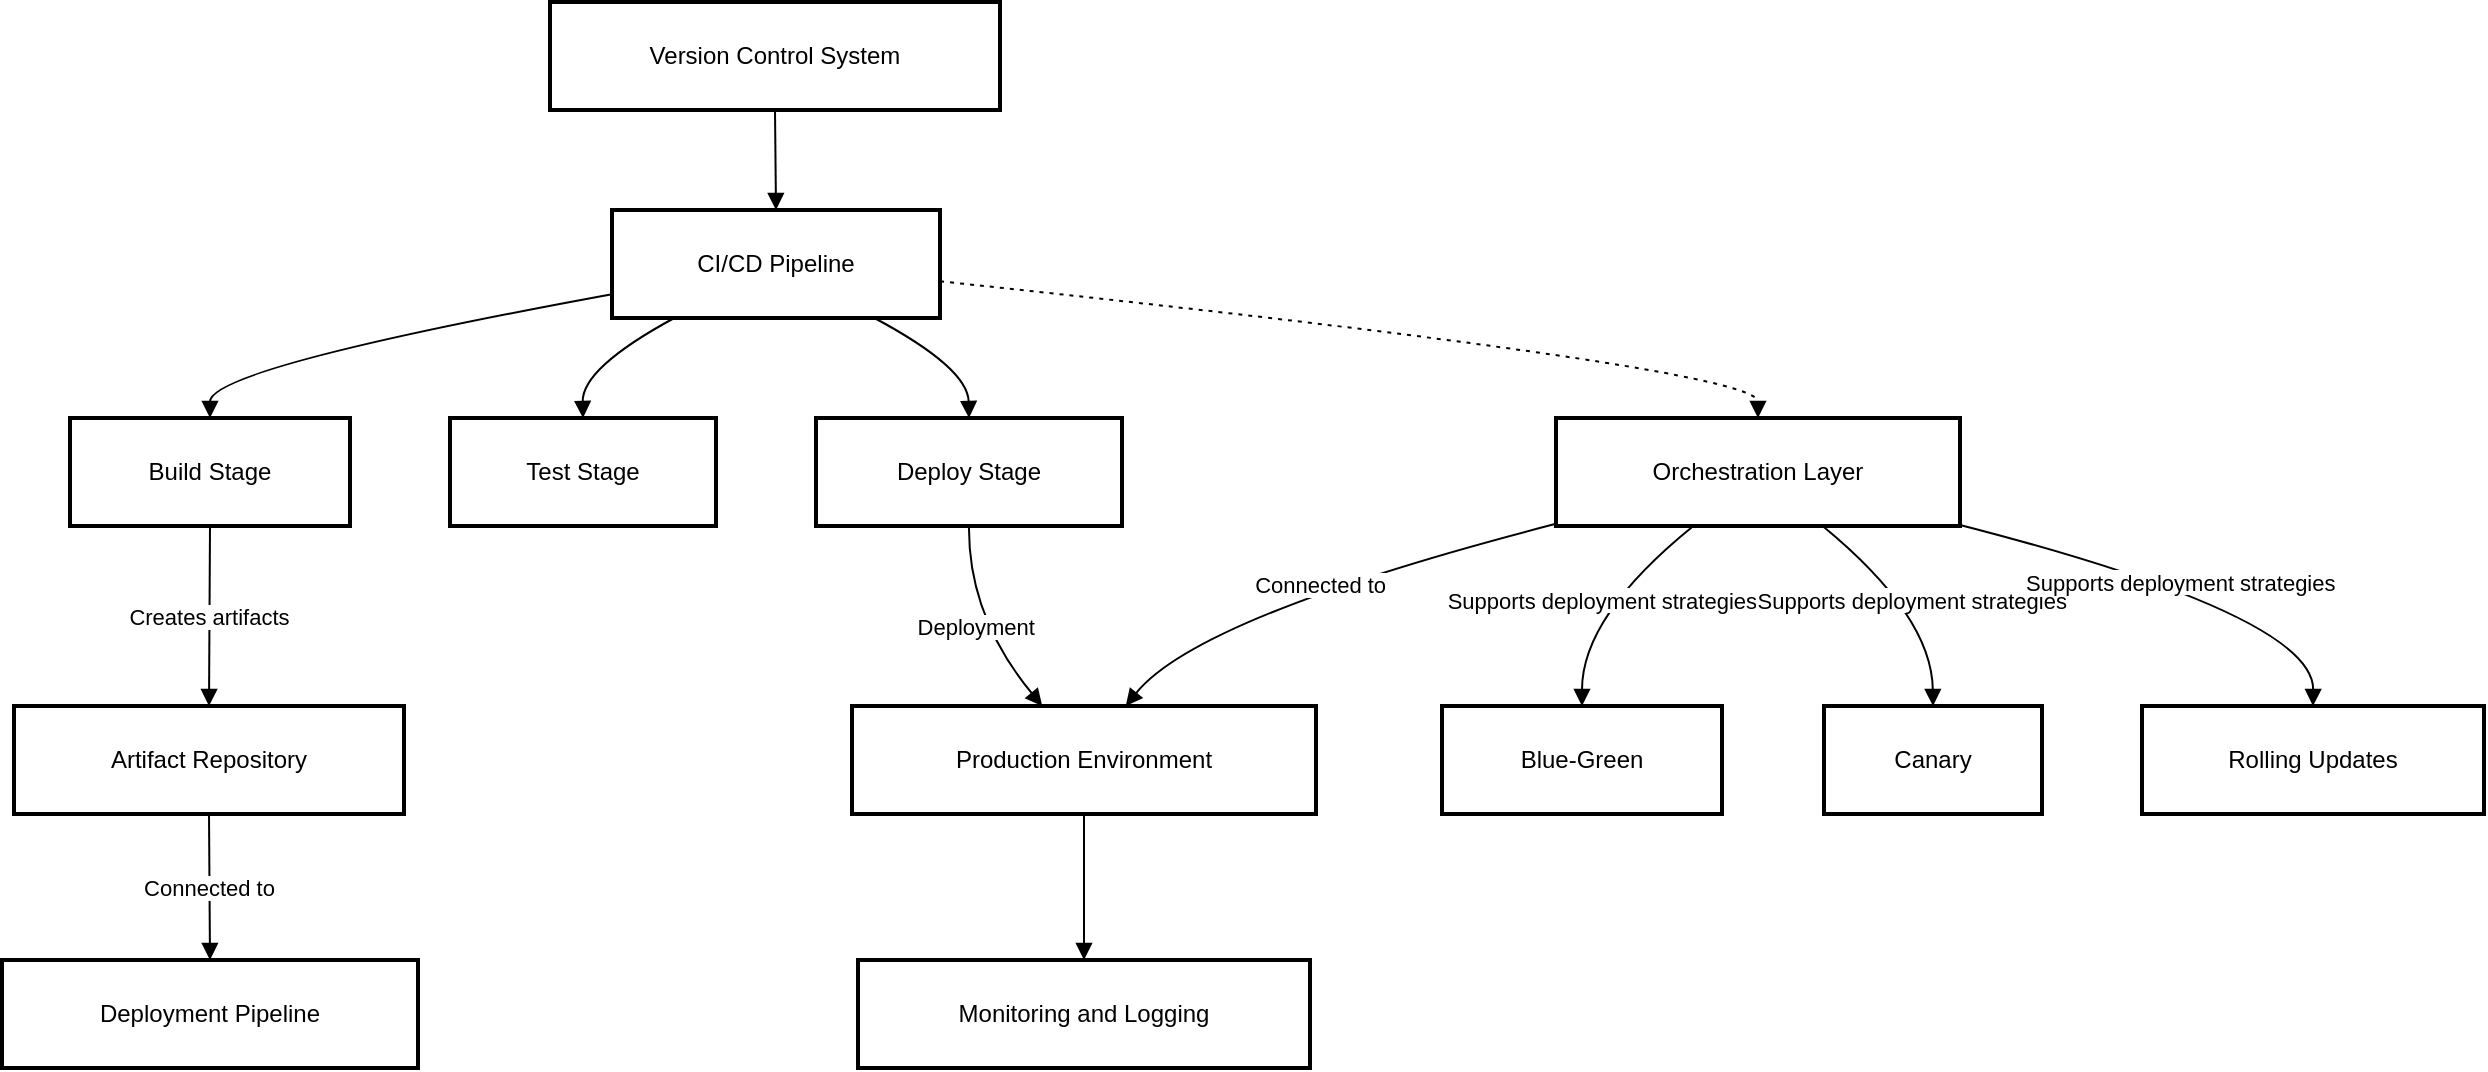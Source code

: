 <mxfile version="26.0.11">
  <diagram name="Page-1" id="TEAiUGBNDaMztdrqRBHC">
    <mxGraphModel>
      <root>
        <mxCell id="0" />
        <mxCell id="1" parent="0" />
        <mxCell id="2" value="Version Control System" style="whiteSpace=wrap;strokeWidth=2;" vertex="1" parent="1">
          <mxGeometry x="282" y="8" width="225" height="54" as="geometry" />
        </mxCell>
        <mxCell id="3" value="CI/CD Pipeline" style="whiteSpace=wrap;strokeWidth=2;" vertex="1" parent="1">
          <mxGeometry x="313" y="112" width="164" height="54" as="geometry" />
        </mxCell>
        <mxCell id="4" value="Build Stage" style="whiteSpace=wrap;strokeWidth=2;" vertex="1" parent="1">
          <mxGeometry x="42" y="216" width="140" height="54" as="geometry" />
        </mxCell>
        <mxCell id="5" value="Test Stage" style="whiteSpace=wrap;strokeWidth=2;" vertex="1" parent="1">
          <mxGeometry x="232" y="216" width="133" height="54" as="geometry" />
        </mxCell>
        <mxCell id="6" value="Deploy Stage" style="whiteSpace=wrap;strokeWidth=2;" vertex="1" parent="1">
          <mxGeometry x="415" y="216" width="153" height="54" as="geometry" />
        </mxCell>
        <mxCell id="7" value="Production Environment" style="whiteSpace=wrap;strokeWidth=2;" vertex="1" parent="1">
          <mxGeometry x="433" y="360" width="232" height="54" as="geometry" />
        </mxCell>
        <mxCell id="8" value="Artifact Repository" style="whiteSpace=wrap;strokeWidth=2;" vertex="1" parent="1">
          <mxGeometry x="14" y="360" width="195" height="54" as="geometry" />
        </mxCell>
        <mxCell id="9" value="Deployment Pipeline" style="whiteSpace=wrap;strokeWidth=2;" vertex="1" parent="1">
          <mxGeometry x="8" y="487" width="208" height="54" as="geometry" />
        </mxCell>
        <mxCell id="10" value="Orchestration Layer" style="whiteSpace=wrap;strokeWidth=2;" vertex="1" parent="1">
          <mxGeometry x="785" y="216" width="202" height="54" as="geometry" />
        </mxCell>
        <mxCell id="11" value="Blue-Green" style="whiteSpace=wrap;strokeWidth=2;" vertex="1" parent="1">
          <mxGeometry x="728" y="360" width="140" height="54" as="geometry" />
        </mxCell>
        <mxCell id="12" value="Canary" style="whiteSpace=wrap;strokeWidth=2;" vertex="1" parent="1">
          <mxGeometry x="919" y="360" width="109" height="54" as="geometry" />
        </mxCell>
        <mxCell id="13" value="Rolling Updates" style="whiteSpace=wrap;strokeWidth=2;" vertex="1" parent="1">
          <mxGeometry x="1078" y="360" width="171" height="54" as="geometry" />
        </mxCell>
        <mxCell id="14" value="Monitoring and Logging" style="whiteSpace=wrap;strokeWidth=2;" vertex="1" parent="1">
          <mxGeometry x="436" y="487" width="226" height="54" as="geometry" />
        </mxCell>
        <mxCell id="15" value="" style="curved=1;startArrow=none;endArrow=block;exitX=0.5;exitY=1;entryX=0.5;entryY=0;" edge="1" parent="1" source="2" target="3">
          <mxGeometry relative="1" as="geometry">
            <Array as="points" />
          </mxGeometry>
        </mxCell>
        <mxCell id="16" value="" style="curved=1;startArrow=none;endArrow=block;exitX=0;exitY=0.78;entryX=0.5;entryY=0;" edge="1" parent="1" source="3" target="4">
          <mxGeometry relative="1" as="geometry">
            <Array as="points">
              <mxPoint x="112" y="191" />
            </Array>
          </mxGeometry>
        </mxCell>
        <mxCell id="17" value="" style="curved=1;startArrow=none;endArrow=block;exitX=0.19;exitY=1;entryX=0.5;entryY=0;" edge="1" parent="1" source="3" target="5">
          <mxGeometry relative="1" as="geometry">
            <Array as="points">
              <mxPoint x="298" y="191" />
            </Array>
          </mxGeometry>
        </mxCell>
        <mxCell id="18" value="" style="curved=1;startArrow=none;endArrow=block;exitX=0.8;exitY=1;entryX=0.5;entryY=0;" edge="1" parent="1" source="3" target="6">
          <mxGeometry relative="1" as="geometry">
            <Array as="points">
              <mxPoint x="491" y="191" />
            </Array>
          </mxGeometry>
        </mxCell>
        <mxCell id="19" value="Deployment" style="curved=1;startArrow=none;endArrow=block;exitX=0.5;exitY=1;entryX=0.41;entryY=0;" edge="1" parent="1" source="6" target="7">
          <mxGeometry relative="1" as="geometry">
            <Array as="points">
              <mxPoint x="491" y="315" />
            </Array>
          </mxGeometry>
        </mxCell>
        <mxCell id="20" value="Creates artifacts" style="curved=1;startArrow=none;endArrow=block;exitX=0.5;exitY=1;entryX=0.5;entryY=0;" edge="1" parent="1" source="4" target="8">
          <mxGeometry relative="1" as="geometry">
            <Array as="points" />
          </mxGeometry>
        </mxCell>
        <mxCell id="21" value="Connected to" style="curved=1;startArrow=none;endArrow=block;exitX=0.5;exitY=1;entryX=0.5;entryY=-0.01;" edge="1" parent="1" source="8" target="9">
          <mxGeometry relative="1" as="geometry">
            <Array as="points" />
          </mxGeometry>
        </mxCell>
        <mxCell id="22" value="" style="curved=1;dashed=1;dashPattern=2 3;startArrow=none;endArrow=block;exitX=1;exitY=0.66;entryX=0.5;entryY=0;" edge="1" parent="1" source="3" target="10">
          <mxGeometry relative="1" as="geometry">
            <Array as="points">
              <mxPoint x="886" y="191" />
            </Array>
          </mxGeometry>
        </mxCell>
        <mxCell id="23" value="Connected to" style="curved=1;startArrow=none;endArrow=block;exitX=0;exitY=0.98;entryX=0.59;entryY=0;" edge="1" parent="1" source="10" target="7">
          <mxGeometry relative="1" as="geometry">
            <Array as="points">
              <mxPoint x="606" y="315" />
            </Array>
          </mxGeometry>
        </mxCell>
        <mxCell id="24" value="Supports deployment strategies" style="curved=1;startArrow=none;endArrow=block;exitX=0.34;exitY=1;entryX=0.5;entryY=0;" edge="1" parent="1" source="10" target="11">
          <mxGeometry relative="1" as="geometry">
            <Array as="points">
              <mxPoint x="798" y="315" />
            </Array>
          </mxGeometry>
        </mxCell>
        <mxCell id="25" value="Supports deployment strategies" style="curved=1;startArrow=none;endArrow=block;exitX=0.66;exitY=1;entryX=0.5;entryY=0;" edge="1" parent="1" source="10" target="12">
          <mxGeometry relative="1" as="geometry">
            <Array as="points">
              <mxPoint x="973" y="315" />
            </Array>
          </mxGeometry>
        </mxCell>
        <mxCell id="26" value="Supports deployment strategies" style="curved=1;startArrow=none;endArrow=block;exitX=1;exitY=0.99;entryX=0.5;entryY=0;" edge="1" parent="1" source="10" target="13">
          <mxGeometry relative="1" as="geometry">
            <Array as="points">
              <mxPoint x="1164" y="315" />
            </Array>
          </mxGeometry>
        </mxCell>
        <mxCell id="27" value="" style="curved=1;startArrow=none;endArrow=block;exitX=0.5;exitY=1;entryX=0.5;entryY=-0.01;" edge="1" parent="1" source="7" target="14">
          <mxGeometry relative="1" as="geometry">
            <Array as="points" />
          </mxGeometry>
        </mxCell>
      </root>
    </mxGraphModel>
  </diagram>
</mxfile>
